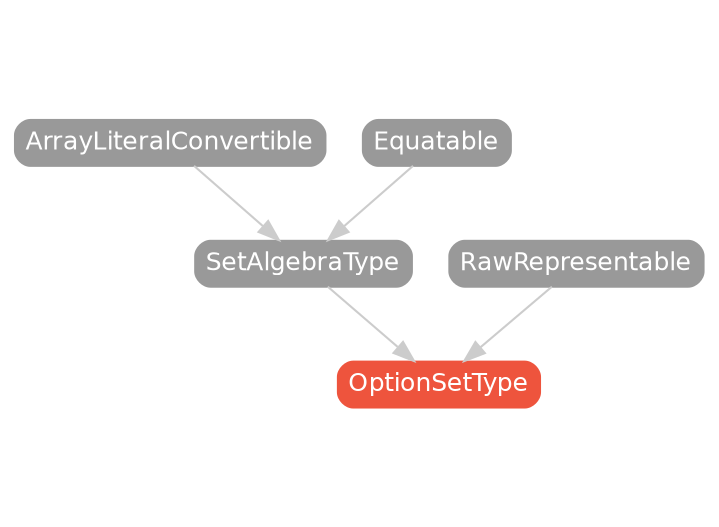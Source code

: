 strict digraph "OptionSetType - Type Hierarchy - SwiftDoc.org" {
    pad="0.1,0.8"
    node [shape=box, style="filled,rounded", color="#999999", fillcolor="#999999", fontcolor=white, fontname=Helvetica, fontnames="Helvetica,sansserif", fontsize=12, margin="0.07,0.05", height="0.3"]
    edge [color="#cccccc"]
    "ArrayLiteralConvertible" [URL="/protocol/ArrayLiteralConvertible/"]
    "Equatable" [URL="/protocol/Equatable/"]
    "OptionSetType" [URL="/protocol/OptionSetType/", style="filled,rounded", fillcolor="#ee543d", color="#ee543d"]
    "RawRepresentable" [URL="/protocol/RawRepresentable/"]
    "SetAlgebraType" [URL="/protocol/SetAlgebraType/"]    "SetAlgebraType" -> "OptionSetType"
    "RawRepresentable" -> "OptionSetType"
    "Equatable" -> "SetAlgebraType"
    "ArrayLiteralConvertible" -> "SetAlgebraType"
    subgraph Types {
        rank = max; 
    }
}